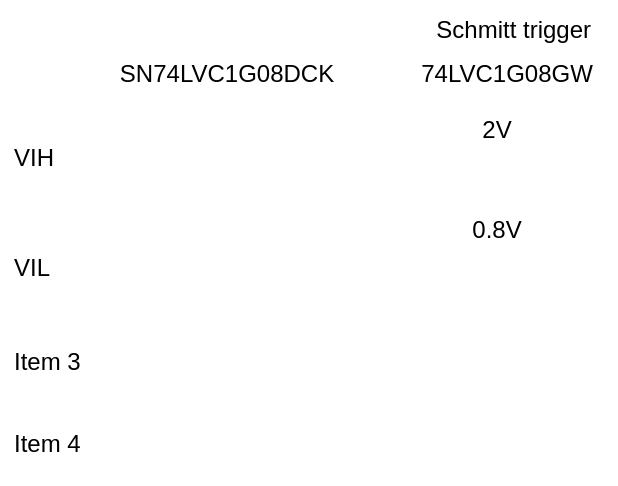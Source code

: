 <mxfile version="25.0.3">
  <diagram name="Page-1" id="ULqxA0n4ZKTR71N75Bws">
    <mxGraphModel dx="1012" dy="489" grid="1" gridSize="10" guides="1" tooltips="1" connect="1" arrows="1" fold="1" page="1" pageScale="1" pageWidth="850" pageHeight="1100" math="0" shadow="0">
      <root>
        <mxCell id="0" />
        <mxCell id="1" parent="0" />
        <mxCell id="33I4KChZddCSbx4Spaq3-97" value="" style="shape=table;startSize=0;container=1;collapsible=0;childLayout=tableLayout;fontSize=11;fillColor=none;strokeColor=none;" vertex="1" parent="1">
          <mxGeometry x="92" y="420" width="60" height="190" as="geometry" />
        </mxCell>
        <mxCell id="33I4KChZddCSbx4Spaq3-98" value="" style="shape=tableRow;horizontal=0;startSize=0;swimlaneHead=0;swimlaneBody=0;strokeColor=inherit;top=0;left=0;bottom=0;right=0;collapsible=0;dropTarget=0;fillColor=none;points=[[0,0.5],[1,0.5]];portConstraint=eastwest;fontSize=16;" vertex="1" parent="33I4KChZddCSbx4Spaq3-97">
          <mxGeometry width="60" height="54" as="geometry" />
        </mxCell>
        <mxCell id="33I4KChZddCSbx4Spaq3-99" value="VIH" style="shape=partialRectangle;html=1;whiteSpace=wrap;connectable=0;strokeColor=inherit;overflow=hidden;fillColor=none;top=0;left=0;bottom=0;right=0;pointerEvents=1;fontSize=12;align=left;spacingLeft=5;" vertex="1" parent="33I4KChZddCSbx4Spaq3-98">
          <mxGeometry width="60" height="54" as="geometry">
            <mxRectangle width="60" height="54" as="alternateBounds" />
          </mxGeometry>
        </mxCell>
        <mxCell id="33I4KChZddCSbx4Spaq3-100" value="" style="shape=tableRow;horizontal=0;startSize=0;swimlaneHead=0;swimlaneBody=0;strokeColor=inherit;top=0;left=0;bottom=0;right=0;collapsible=0;dropTarget=0;fillColor=none;points=[[0,0.5],[1,0.5]];portConstraint=eastwest;fontSize=16;" vertex="1" parent="33I4KChZddCSbx4Spaq3-97">
          <mxGeometry y="54" width="60" height="55" as="geometry" />
        </mxCell>
        <mxCell id="33I4KChZddCSbx4Spaq3-101" value="VIL" style="shape=partialRectangle;html=1;whiteSpace=wrap;connectable=0;strokeColor=inherit;overflow=hidden;fillColor=none;top=0;left=0;bottom=0;right=0;pointerEvents=1;fontSize=12;align=left;spacingLeft=5;" vertex="1" parent="33I4KChZddCSbx4Spaq3-100">
          <mxGeometry width="60" height="55" as="geometry">
            <mxRectangle width="60" height="55" as="alternateBounds" />
          </mxGeometry>
        </mxCell>
        <mxCell id="33I4KChZddCSbx4Spaq3-102" value="" style="shape=tableRow;horizontal=0;startSize=0;swimlaneHead=0;swimlaneBody=0;strokeColor=inherit;top=0;left=0;bottom=0;right=0;collapsible=0;dropTarget=0;fillColor=none;points=[[0,0.5],[1,0.5]];portConstraint=eastwest;fontSize=16;" vertex="1" parent="33I4KChZddCSbx4Spaq3-97">
          <mxGeometry y="109" width="60" height="40" as="geometry" />
        </mxCell>
        <mxCell id="33I4KChZddCSbx4Spaq3-103" value="Item 3" style="shape=partialRectangle;html=1;whiteSpace=wrap;connectable=0;strokeColor=inherit;overflow=hidden;fillColor=none;top=0;left=0;bottom=0;right=0;pointerEvents=1;fontSize=12;align=left;spacingLeft=5;" vertex="1" parent="33I4KChZddCSbx4Spaq3-102">
          <mxGeometry width="60" height="40" as="geometry">
            <mxRectangle width="60" height="40" as="alternateBounds" />
          </mxGeometry>
        </mxCell>
        <mxCell id="33I4KChZddCSbx4Spaq3-104" style="shape=tableRow;horizontal=0;startSize=0;swimlaneHead=0;swimlaneBody=0;strokeColor=inherit;top=0;left=0;bottom=0;right=0;collapsible=0;dropTarget=0;fillColor=none;points=[[0,0.5],[1,0.5]];portConstraint=eastwest;fontSize=16;" vertex="1" parent="33I4KChZddCSbx4Spaq3-97">
          <mxGeometry y="149" width="60" height="41" as="geometry" />
        </mxCell>
        <mxCell id="33I4KChZddCSbx4Spaq3-105" value="Item 4" style="shape=partialRectangle;html=1;whiteSpace=wrap;connectable=0;strokeColor=inherit;overflow=hidden;fillColor=none;top=0;left=0;bottom=0;right=0;pointerEvents=1;fontSize=12;align=left;spacingLeft=5;" vertex="1" parent="33I4KChZddCSbx4Spaq3-104">
          <mxGeometry width="60" height="41" as="geometry">
            <mxRectangle width="60" height="41" as="alternateBounds" />
          </mxGeometry>
        </mxCell>
        <mxCell id="33I4KChZddCSbx4Spaq3-106" value="SN74LVC1G08DCK" style="text;html=1;align=center;verticalAlign=middle;resizable=0;points=[];autosize=1;strokeColor=none;fillColor=none;" vertex="1" parent="1">
          <mxGeometry x="140" y="390" width="130" height="30" as="geometry" />
        </mxCell>
        <mxCell id="33I4KChZddCSbx4Spaq3-108" value="74LVC1G08GW" style="text;html=1;align=center;verticalAlign=middle;resizable=0;points=[];autosize=1;strokeColor=none;fillColor=none;" vertex="1" parent="1">
          <mxGeometry x="290" y="390" width="110" height="30" as="geometry" />
        </mxCell>
        <mxCell id="33I4KChZddCSbx4Spaq3-109" value="Schmitt trigger&amp;nbsp;" style="text;html=1;align=center;verticalAlign=middle;resizable=0;points=[];autosize=1;strokeColor=none;fillColor=none;" vertex="1" parent="1">
          <mxGeometry x="300" y="368" width="100" height="30" as="geometry" />
        </mxCell>
        <mxCell id="33I4KChZddCSbx4Spaq3-110" value="2V" style="text;html=1;align=center;verticalAlign=middle;resizable=0;points=[];autosize=1;strokeColor=none;fillColor=none;" vertex="1" parent="1">
          <mxGeometry x="320" y="418" width="40" height="30" as="geometry" />
        </mxCell>
        <mxCell id="33I4KChZddCSbx4Spaq3-111" value="0.8V" style="text;html=1;align=center;verticalAlign=middle;resizable=0;points=[];autosize=1;strokeColor=none;fillColor=none;" vertex="1" parent="1">
          <mxGeometry x="315" y="468" width="50" height="30" as="geometry" />
        </mxCell>
      </root>
    </mxGraphModel>
  </diagram>
</mxfile>
